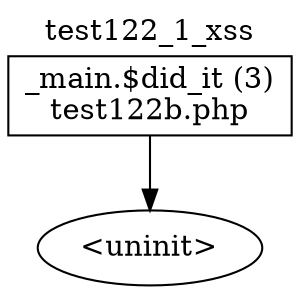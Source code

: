 digraph cfg {
  label="test122_1_xss";
  labelloc=t;
  n1 [shape=box, label="_main.$did_it (3)\ntest122b.php"];
  n2 [shape=ellipse, label="<uninit>"];
  n1 -> n2;
}

